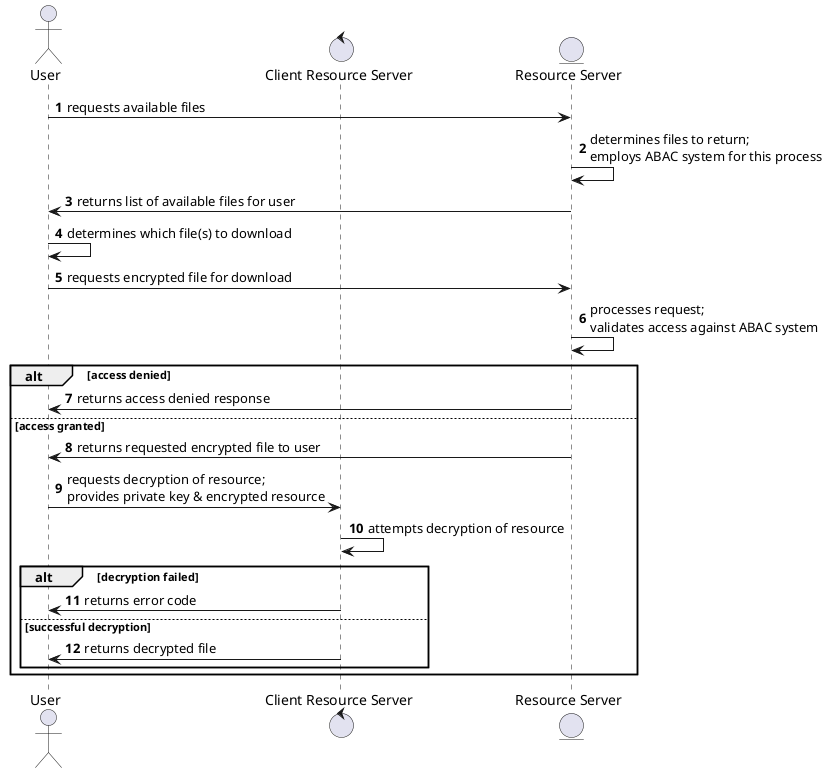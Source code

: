 @startuml
autonumber
actor User
control "Client Resource Server"
entity "Resource Server"
User -> "Resource Server": requests available files
"Resource Server" -> "Resource Server": determines files to return;\nemploys ABAC system for this process
"Resource Server" -> User: returns list of available files for user
User -> User: determines which file(s) to download
User -> "Resource Server": requests encrypted file for download
"Resource Server" -> "Resource Server": processes request;\nvalidates access against ABAC system
alt access denied
  "Resource Server" -> User: returns access denied response
else access granted
  "Resource Server" -> User: returns requested encrypted file to user
  User -> "Client Resource Server": requests decryption of resource;\nprovides private key & encrypted resource
  "Client Resource Server" -> "Client Resource Server": attempts decryption of resource
  alt decryption failed
    "Client Resource Server" -> User: returns error code
  else successful decryption
    "Client Resource Server" -> User: returns decrypted file
  end
end
@enduml
